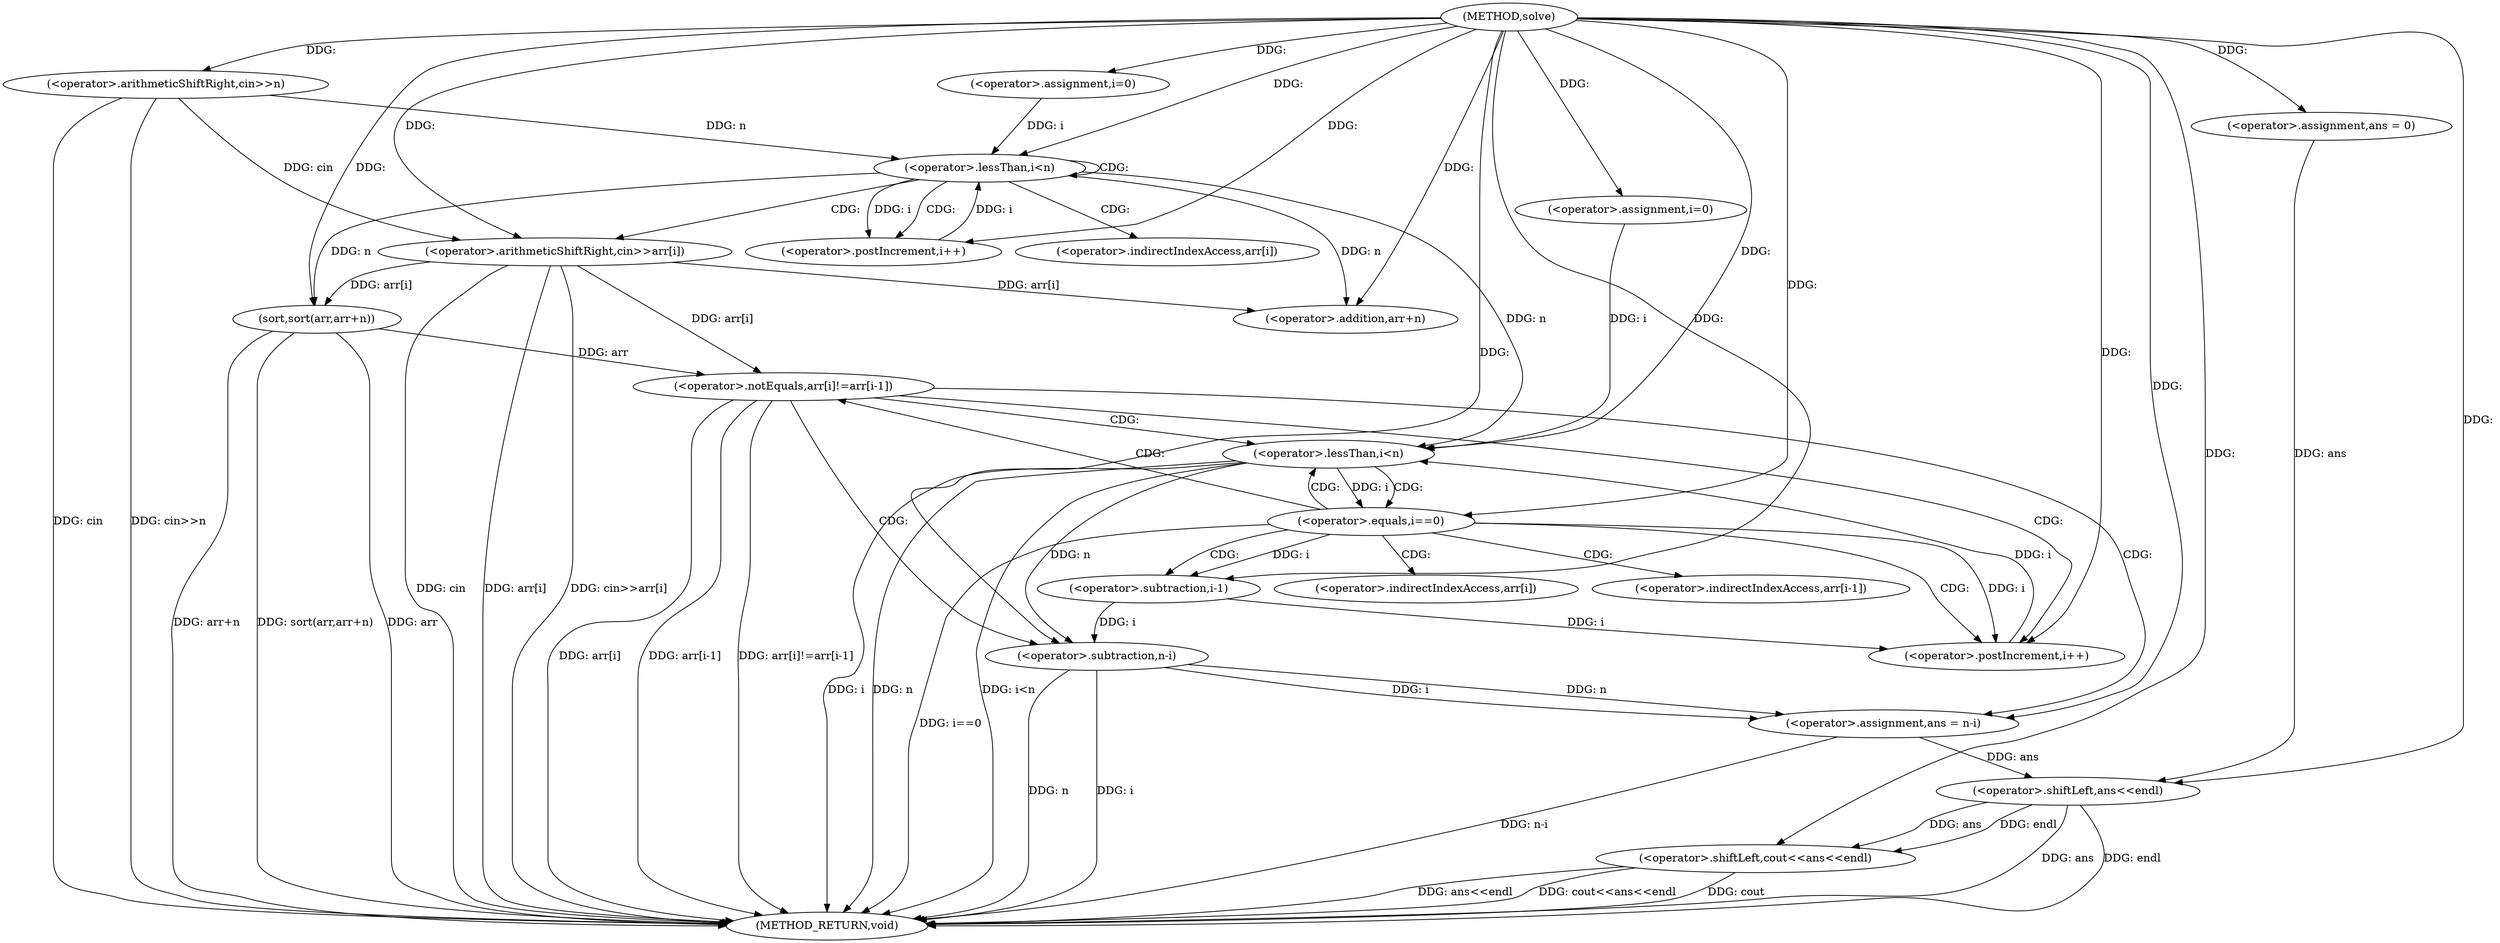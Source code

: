 digraph "solve" {  
"1000101" [label = "(METHOD,solve)" ]
"1000170" [label = "(METHOD_RETURN,void)" ]
"1000104" [label = "(<operator>.arithmeticShiftRight,cin>>n)" ]
"1000123" [label = "(sort,sort(arr,arr+n))" ]
"1000129" [label = "(<operator>.assignment,ans = 0)" ]
"1000165" [label = "(<operator>.shiftLeft,cout<<ans<<endl)" ]
"1000110" [label = "(<operator>.assignment,i=0)" ]
"1000113" [label = "(<operator>.lessThan,i<n)" ]
"1000116" [label = "(<operator>.postIncrement,i++)" ]
"1000118" [label = "(<operator>.arithmeticShiftRight,cin>>arr[i])" ]
"1000134" [label = "(<operator>.assignment,i=0)" ]
"1000137" [label = "(<operator>.lessThan,i<n)" ]
"1000140" [label = "(<operator>.postIncrement,i++)" ]
"1000125" [label = "(<operator>.addition,arr+n)" ]
"1000167" [label = "(<operator>.shiftLeft,ans<<endl)" ]
"1000144" [label = "(<operator>.equals,i==0)" ]
"1000149" [label = "(<operator>.notEquals,arr[i]!=arr[i-1])" ]
"1000159" [label = "(<operator>.assignment,ans = n-i)" ]
"1000155" [label = "(<operator>.subtraction,i-1)" ]
"1000161" [label = "(<operator>.subtraction,n-i)" ]
"1000120" [label = "(<operator>.indirectIndexAccess,arr[i])" ]
"1000150" [label = "(<operator>.indirectIndexAccess,arr[i])" ]
"1000153" [label = "(<operator>.indirectIndexAccess,arr[i-1])" ]
  "1000104" -> "1000170"  [ label = "DDG: cin"] 
  "1000104" -> "1000170"  [ label = "DDG: cin>>n"] 
  "1000123" -> "1000170"  [ label = "DDG: arr"] 
  "1000123" -> "1000170"  [ label = "DDG: arr+n"] 
  "1000123" -> "1000170"  [ label = "DDG: sort(arr,arr+n)"] 
  "1000137" -> "1000170"  [ label = "DDG: i"] 
  "1000137" -> "1000170"  [ label = "DDG: n"] 
  "1000137" -> "1000170"  [ label = "DDG: i<n"] 
  "1000144" -> "1000170"  [ label = "DDG: i==0"] 
  "1000149" -> "1000170"  [ label = "DDG: arr[i]"] 
  "1000149" -> "1000170"  [ label = "DDG: arr[i-1]"] 
  "1000149" -> "1000170"  [ label = "DDG: arr[i]!=arr[i-1]"] 
  "1000161" -> "1000170"  [ label = "DDG: n"] 
  "1000161" -> "1000170"  [ label = "DDG: i"] 
  "1000159" -> "1000170"  [ label = "DDG: n-i"] 
  "1000167" -> "1000170"  [ label = "DDG: ans"] 
  "1000165" -> "1000170"  [ label = "DDG: ans<<endl"] 
  "1000165" -> "1000170"  [ label = "DDG: cout<<ans<<endl"] 
  "1000118" -> "1000170"  [ label = "DDG: cin"] 
  "1000118" -> "1000170"  [ label = "DDG: arr[i]"] 
  "1000118" -> "1000170"  [ label = "DDG: cin>>arr[i]"] 
  "1000165" -> "1000170"  [ label = "DDG: cout"] 
  "1000167" -> "1000170"  [ label = "DDG: endl"] 
  "1000101" -> "1000129"  [ label = "DDG: "] 
  "1000101" -> "1000104"  [ label = "DDG: "] 
  "1000101" -> "1000110"  [ label = "DDG: "] 
  "1000118" -> "1000123"  [ label = "DDG: arr[i]"] 
  "1000101" -> "1000123"  [ label = "DDG: "] 
  "1000113" -> "1000123"  [ label = "DDG: n"] 
  "1000101" -> "1000134"  [ label = "DDG: "] 
  "1000101" -> "1000165"  [ label = "DDG: "] 
  "1000167" -> "1000165"  [ label = "DDG: ans"] 
  "1000167" -> "1000165"  [ label = "DDG: endl"] 
  "1000110" -> "1000113"  [ label = "DDG: i"] 
  "1000116" -> "1000113"  [ label = "DDG: i"] 
  "1000101" -> "1000113"  [ label = "DDG: "] 
  "1000104" -> "1000113"  [ label = "DDG: n"] 
  "1000113" -> "1000116"  [ label = "DDG: i"] 
  "1000101" -> "1000116"  [ label = "DDG: "] 
  "1000104" -> "1000118"  [ label = "DDG: cin"] 
  "1000101" -> "1000118"  [ label = "DDG: "] 
  "1000118" -> "1000125"  [ label = "DDG: arr[i]"] 
  "1000101" -> "1000125"  [ label = "DDG: "] 
  "1000113" -> "1000125"  [ label = "DDG: n"] 
  "1000134" -> "1000137"  [ label = "DDG: i"] 
  "1000140" -> "1000137"  [ label = "DDG: i"] 
  "1000101" -> "1000137"  [ label = "DDG: "] 
  "1000113" -> "1000137"  [ label = "DDG: n"] 
  "1000144" -> "1000140"  [ label = "DDG: i"] 
  "1000155" -> "1000140"  [ label = "DDG: i"] 
  "1000101" -> "1000140"  [ label = "DDG: "] 
  "1000129" -> "1000167"  [ label = "DDG: ans"] 
  "1000159" -> "1000167"  [ label = "DDG: ans"] 
  "1000101" -> "1000167"  [ label = "DDG: "] 
  "1000137" -> "1000144"  [ label = "DDG: i"] 
  "1000101" -> "1000144"  [ label = "DDG: "] 
  "1000123" -> "1000149"  [ label = "DDG: arr"] 
  "1000118" -> "1000149"  [ label = "DDG: arr[i]"] 
  "1000161" -> "1000159"  [ label = "DDG: i"] 
  "1000161" -> "1000159"  [ label = "DDG: n"] 
  "1000101" -> "1000159"  [ label = "DDG: "] 
  "1000144" -> "1000155"  [ label = "DDG: i"] 
  "1000101" -> "1000155"  [ label = "DDG: "] 
  "1000137" -> "1000161"  [ label = "DDG: n"] 
  "1000101" -> "1000161"  [ label = "DDG: "] 
  "1000155" -> "1000161"  [ label = "DDG: i"] 
  "1000113" -> "1000116"  [ label = "CDG: "] 
  "1000113" -> "1000120"  [ label = "CDG: "] 
  "1000113" -> "1000113"  [ label = "CDG: "] 
  "1000113" -> "1000118"  [ label = "CDG: "] 
  "1000137" -> "1000144"  [ label = "CDG: "] 
  "1000144" -> "1000153"  [ label = "CDG: "] 
  "1000144" -> "1000155"  [ label = "CDG: "] 
  "1000144" -> "1000137"  [ label = "CDG: "] 
  "1000144" -> "1000150"  [ label = "CDG: "] 
  "1000144" -> "1000149"  [ label = "CDG: "] 
  "1000144" -> "1000140"  [ label = "CDG: "] 
  "1000149" -> "1000159"  [ label = "CDG: "] 
  "1000149" -> "1000137"  [ label = "CDG: "] 
  "1000149" -> "1000161"  [ label = "CDG: "] 
  "1000149" -> "1000140"  [ label = "CDG: "] 
}
